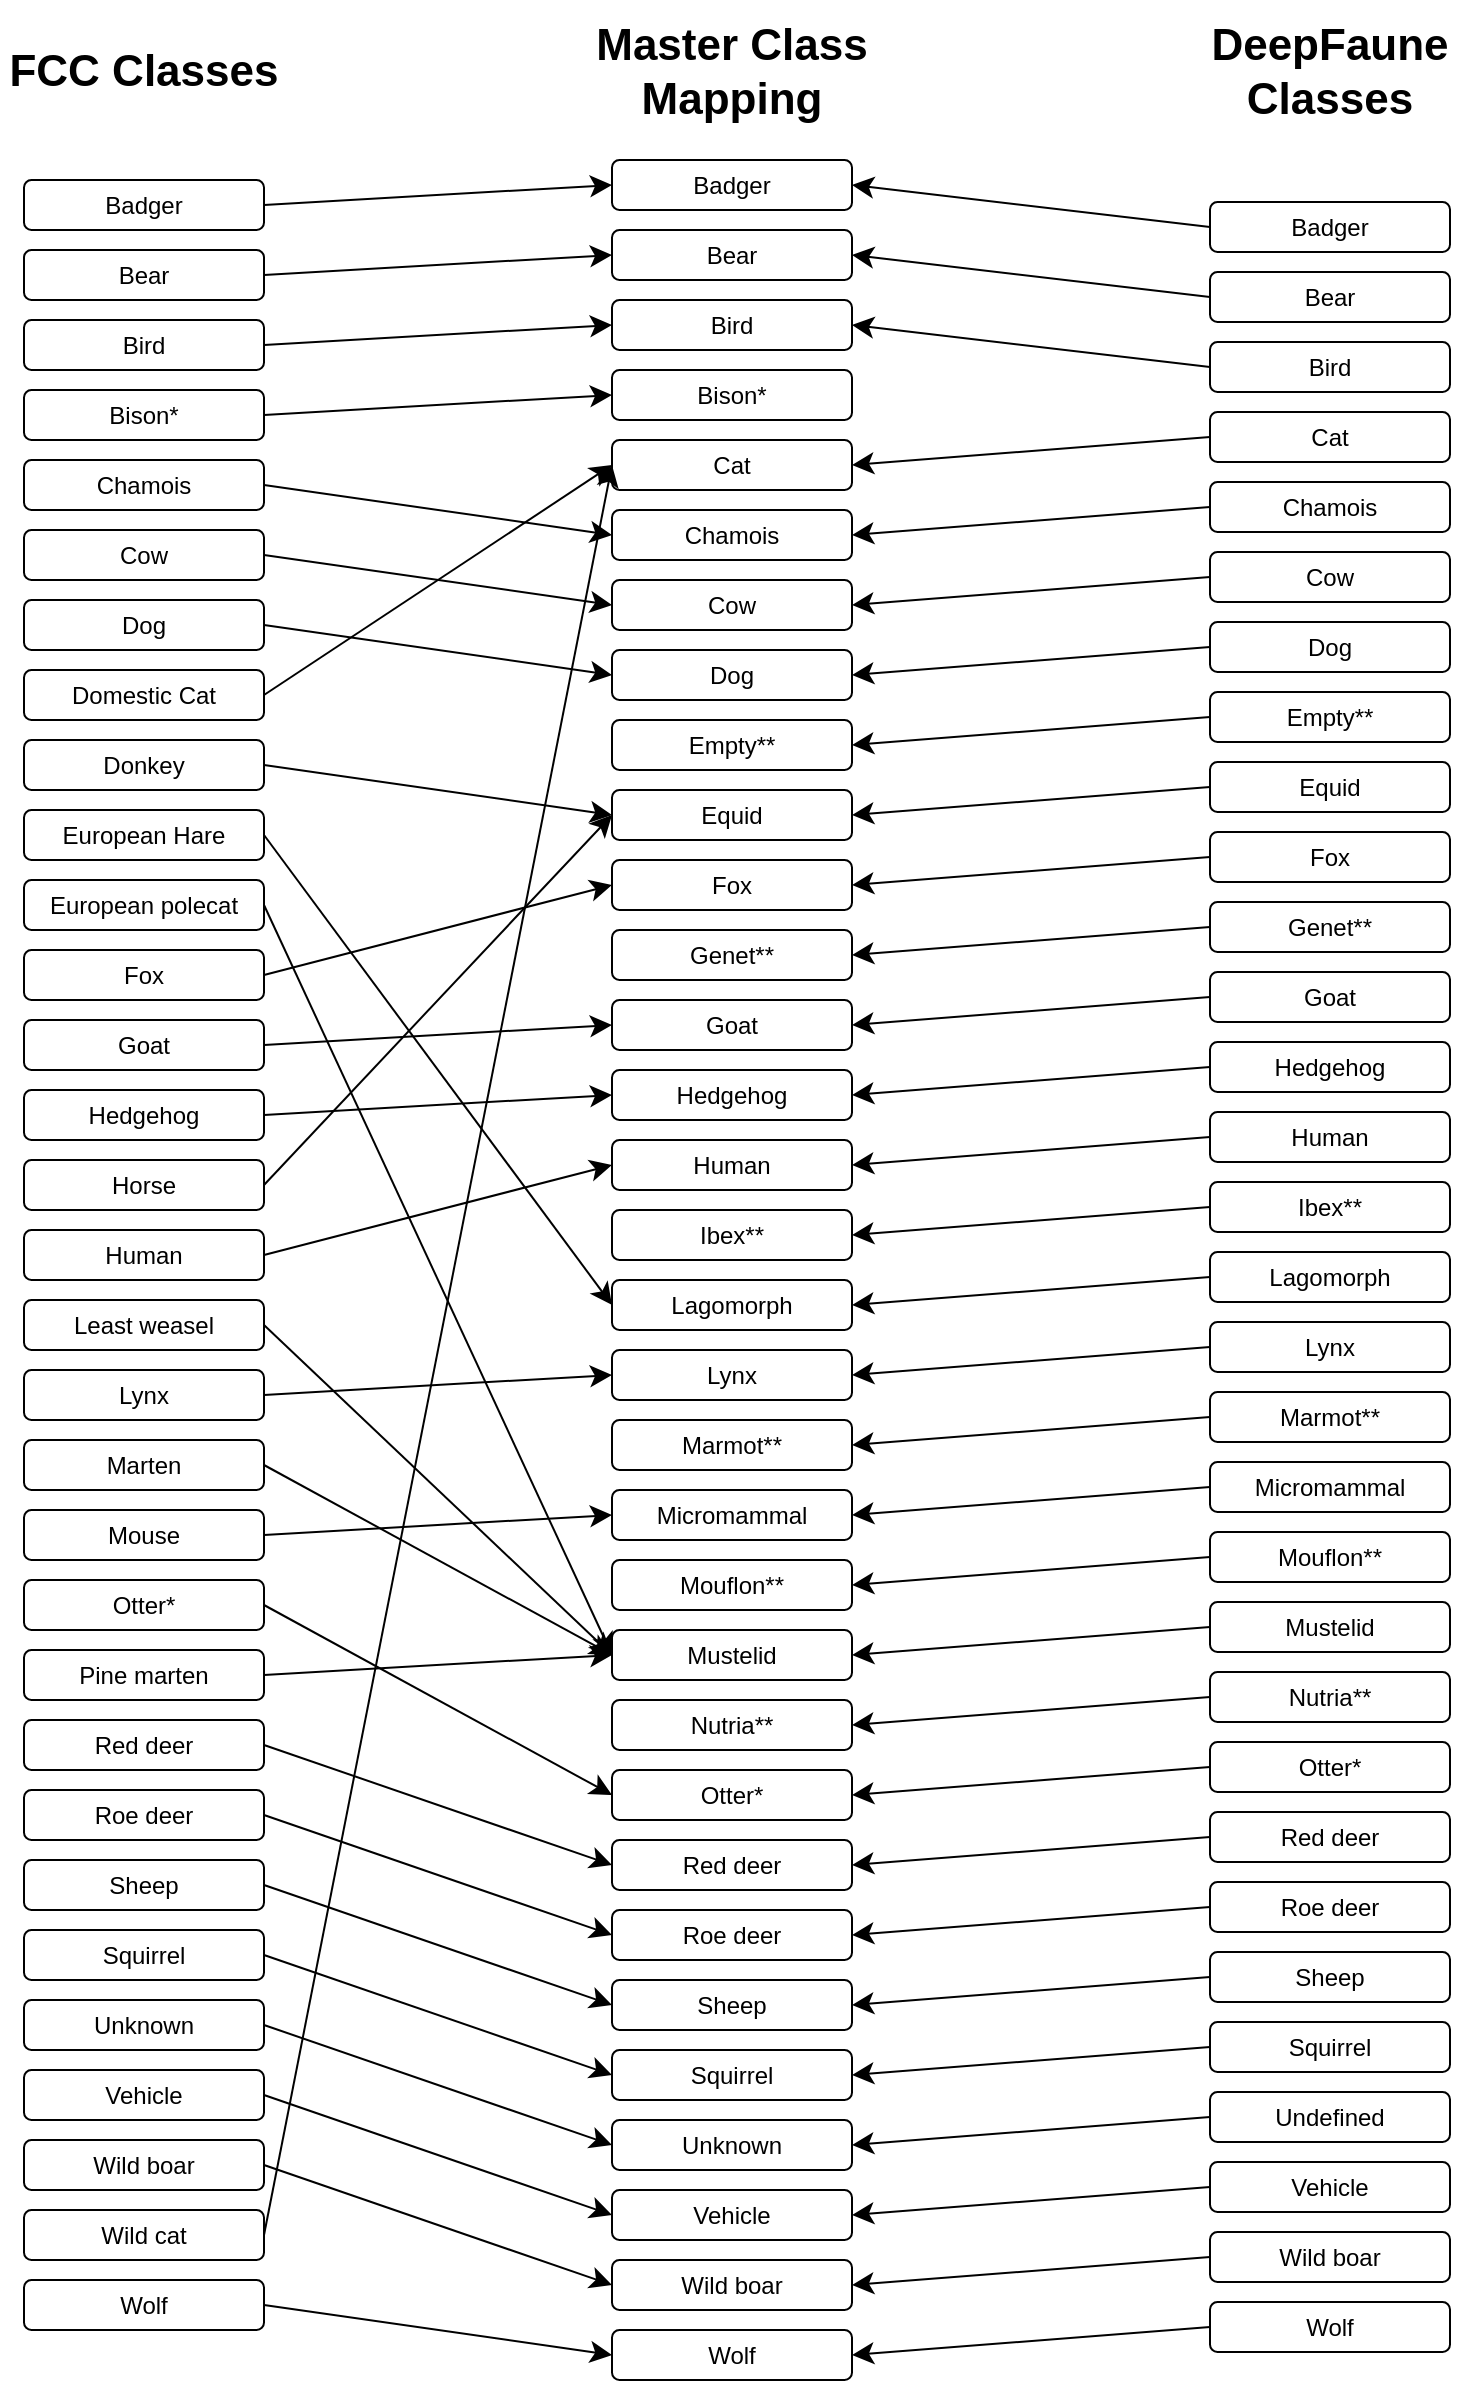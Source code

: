 <mxfile version="24.3.1" type="github">
  <diagram name="Page-1" id="dykTWRFucjQgSnOK1D33">
    <mxGraphModel dx="1114" dy="1236" grid="0" gridSize="10" guides="1" tooltips="1" connect="1" arrows="1" fold="1" page="0" pageScale="1" pageWidth="827" pageHeight="1169" math="0" shadow="0">
      <root>
        <mxCell id="0" />
        <mxCell id="1" parent="0" />
        <mxCell id="SJ-EjwzHf5jVI1uUDhqG-1" value="Badger" style="rounded=1;whiteSpace=wrap;html=1;" parent="1" vertex="1">
          <mxGeometry x="161" y="-38" width="120" height="25" as="geometry" />
        </mxCell>
        <mxCell id="SJ-EjwzHf5jVI1uUDhqG-2" value="Bear" style="rounded=1;whiteSpace=wrap;html=1;" parent="1" vertex="1">
          <mxGeometry x="161" y="-3" width="120" height="25" as="geometry" />
        </mxCell>
        <mxCell id="SJ-EjwzHf5jVI1uUDhqG-3" value="Bison*" style="rounded=1;whiteSpace=wrap;html=1;" parent="1" vertex="1">
          <mxGeometry x="161" y="67" width="120" height="25" as="geometry" />
        </mxCell>
        <mxCell id="SJ-EjwzHf5jVI1uUDhqG-4" value="Cat" style="rounded=1;whiteSpace=wrap;html=1;" parent="1" vertex="1">
          <mxGeometry x="161" y="102" width="120" height="25" as="geometry" />
        </mxCell>
        <mxCell id="SJ-EjwzHf5jVI1uUDhqG-5" value="Chamois" style="rounded=1;whiteSpace=wrap;html=1;" parent="1" vertex="1">
          <mxGeometry x="161" y="137" width="120" height="25" as="geometry" />
        </mxCell>
        <mxCell id="SJ-EjwzHf5jVI1uUDhqG-6" value="Cow" style="rounded=1;whiteSpace=wrap;html=1;" parent="1" vertex="1">
          <mxGeometry x="161" y="172" width="120" height="25" as="geometry" />
        </mxCell>
        <mxCell id="SJ-EjwzHf5jVI1uUDhqG-7" value="Dog" style="rounded=1;whiteSpace=wrap;html=1;" parent="1" vertex="1">
          <mxGeometry x="161" y="207" width="120" height="25" as="geometry" />
        </mxCell>
        <mxCell id="SJ-EjwzHf5jVI1uUDhqG-8" value="Empty**" style="rounded=1;whiteSpace=wrap;html=1;" parent="1" vertex="1">
          <mxGeometry x="161" y="242" width="120" height="25" as="geometry" />
        </mxCell>
        <mxCell id="SJ-EjwzHf5jVI1uUDhqG-9" value="Equid" style="rounded=1;whiteSpace=wrap;html=1;" parent="1" vertex="1">
          <mxGeometry x="161" y="277" width="120" height="25" as="geometry" />
        </mxCell>
        <mxCell id="SJ-EjwzHf5jVI1uUDhqG-10" value="Fox" style="rounded=1;whiteSpace=wrap;html=1;" parent="1" vertex="1">
          <mxGeometry x="161" y="312" width="120" height="25" as="geometry" />
        </mxCell>
        <mxCell id="SJ-EjwzHf5jVI1uUDhqG-11" value="Genet**" style="rounded=1;whiteSpace=wrap;html=1;" parent="1" vertex="1">
          <mxGeometry x="161" y="347" width="120" height="25" as="geometry" />
        </mxCell>
        <mxCell id="SJ-EjwzHf5jVI1uUDhqG-12" value="Goat" style="rounded=1;whiteSpace=wrap;html=1;" parent="1" vertex="1">
          <mxGeometry x="161" y="382" width="120" height="25" as="geometry" />
        </mxCell>
        <mxCell id="SJ-EjwzHf5jVI1uUDhqG-13" value="Hedgehog" style="rounded=1;whiteSpace=wrap;html=1;" parent="1" vertex="1">
          <mxGeometry x="161" y="417" width="120" height="25" as="geometry" />
        </mxCell>
        <mxCell id="SJ-EjwzHf5jVI1uUDhqG-14" value="Human" style="rounded=1;whiteSpace=wrap;html=1;" parent="1" vertex="1">
          <mxGeometry x="161" y="452" width="120" height="25" as="geometry" />
        </mxCell>
        <mxCell id="SJ-EjwzHf5jVI1uUDhqG-15" value="Ibex**" style="rounded=1;whiteSpace=wrap;html=1;" parent="1" vertex="1">
          <mxGeometry x="161" y="487" width="120" height="25" as="geometry" />
        </mxCell>
        <mxCell id="SJ-EjwzHf5jVI1uUDhqG-16" value="Lagomorph" style="rounded=1;whiteSpace=wrap;html=1;" parent="1" vertex="1">
          <mxGeometry x="161" y="522" width="120" height="25" as="geometry" />
        </mxCell>
        <mxCell id="SJ-EjwzHf5jVI1uUDhqG-17" value="Lynx" style="rounded=1;whiteSpace=wrap;html=1;" parent="1" vertex="1">
          <mxGeometry x="161" y="557" width="120" height="25" as="geometry" />
        </mxCell>
        <mxCell id="SJ-EjwzHf5jVI1uUDhqG-18" value="Marmot**" style="rounded=1;whiteSpace=wrap;html=1;" parent="1" vertex="1">
          <mxGeometry x="161" y="592" width="120" height="25" as="geometry" />
        </mxCell>
        <mxCell id="SJ-EjwzHf5jVI1uUDhqG-19" value="Micromammal" style="rounded=1;whiteSpace=wrap;html=1;" parent="1" vertex="1">
          <mxGeometry x="161" y="627" width="120" height="25" as="geometry" />
        </mxCell>
        <mxCell id="SJ-EjwzHf5jVI1uUDhqG-20" value="Mouflon**" style="rounded=1;whiteSpace=wrap;html=1;" parent="1" vertex="1">
          <mxGeometry x="161" y="662" width="120" height="25" as="geometry" />
        </mxCell>
        <mxCell id="SJ-EjwzHf5jVI1uUDhqG-21" value="Mustelid" style="rounded=1;whiteSpace=wrap;html=1;" parent="1" vertex="1">
          <mxGeometry x="161" y="697" width="120" height="25" as="geometry" />
        </mxCell>
        <mxCell id="SJ-EjwzHf5jVI1uUDhqG-22" value="Nutria**" style="rounded=1;whiteSpace=wrap;html=1;" parent="1" vertex="1">
          <mxGeometry x="161" y="732" width="120" height="25" as="geometry" />
        </mxCell>
        <mxCell id="SJ-EjwzHf5jVI1uUDhqG-23" value="Otter*" style="rounded=1;whiteSpace=wrap;html=1;" parent="1" vertex="1">
          <mxGeometry x="161" y="767" width="120" height="25" as="geometry" />
        </mxCell>
        <mxCell id="SJ-EjwzHf5jVI1uUDhqG-24" value="Red deer" style="rounded=1;whiteSpace=wrap;html=1;" parent="1" vertex="1">
          <mxGeometry x="161" y="802" width="120" height="25" as="geometry" />
        </mxCell>
        <mxCell id="SJ-EjwzHf5jVI1uUDhqG-25" value="Roe deer" style="rounded=1;whiteSpace=wrap;html=1;" parent="1" vertex="1">
          <mxGeometry x="161" y="837" width="120" height="25" as="geometry" />
        </mxCell>
        <mxCell id="SJ-EjwzHf5jVI1uUDhqG-26" value="Sheep" style="rounded=1;whiteSpace=wrap;html=1;" parent="1" vertex="1">
          <mxGeometry x="161" y="872" width="120" height="25" as="geometry" />
        </mxCell>
        <mxCell id="SJ-EjwzHf5jVI1uUDhqG-27" value="Squirrel" style="rounded=1;whiteSpace=wrap;html=1;" parent="1" vertex="1">
          <mxGeometry x="161" y="907" width="120" height="25" as="geometry" />
        </mxCell>
        <mxCell id="SJ-EjwzHf5jVI1uUDhqG-28" value="Unknown" style="rounded=1;whiteSpace=wrap;html=1;" parent="1" vertex="1">
          <mxGeometry x="161" y="942" width="120" height="25" as="geometry" />
        </mxCell>
        <mxCell id="SJ-EjwzHf5jVI1uUDhqG-29" value="Vehicle" style="rounded=1;whiteSpace=wrap;html=1;" parent="1" vertex="1">
          <mxGeometry x="161" y="977" width="120" height="25" as="geometry" />
        </mxCell>
        <mxCell id="SJ-EjwzHf5jVI1uUDhqG-31" value="Wild boar" style="rounded=1;whiteSpace=wrap;html=1;" parent="1" vertex="1">
          <mxGeometry x="161" y="1012" width="120" height="25" as="geometry" />
        </mxCell>
        <mxCell id="SJ-EjwzHf5jVI1uUDhqG-32" value="Wolf" style="rounded=1;whiteSpace=wrap;html=1;" parent="1" vertex="1">
          <mxGeometry x="161" y="1047" width="120" height="25" as="geometry" />
        </mxCell>
        <mxCell id="64aAOLDRuQOuTL0fSd9q-74" style="edgeStyle=none;curved=1;rounded=0;orthogonalLoop=1;jettySize=auto;html=1;exitX=1;exitY=0.5;exitDx=0;exitDy=0;entryX=0;entryY=0.5;entryDx=0;entryDy=0;fontSize=12;startSize=8;endSize=8;" parent="1" source="64aAOLDRuQOuTL0fSd9q-1" target="SJ-EjwzHf5jVI1uUDhqG-1" edge="1">
          <mxGeometry relative="1" as="geometry" />
        </mxCell>
        <mxCell id="64aAOLDRuQOuTL0fSd9q-1" value="Badger" style="rounded=1;whiteSpace=wrap;html=1;" parent="1" vertex="1">
          <mxGeometry x="-133" y="-28" width="120" height="25" as="geometry" />
        </mxCell>
        <mxCell id="64aAOLDRuQOuTL0fSd9q-75" style="edgeStyle=none;curved=1;rounded=0;orthogonalLoop=1;jettySize=auto;html=1;exitX=1;exitY=0.5;exitDx=0;exitDy=0;entryX=0;entryY=0.5;entryDx=0;entryDy=0;fontSize=12;startSize=8;endSize=8;" parent="1" source="64aAOLDRuQOuTL0fSd9q-2" target="SJ-EjwzHf5jVI1uUDhqG-2" edge="1">
          <mxGeometry relative="1" as="geometry" />
        </mxCell>
        <mxCell id="64aAOLDRuQOuTL0fSd9q-2" value="Bear" style="rounded=1;whiteSpace=wrap;html=1;" parent="1" vertex="1">
          <mxGeometry x="-133" y="7" width="120" height="25" as="geometry" />
        </mxCell>
        <mxCell id="64aAOLDRuQOuTL0fSd9q-79" style="edgeStyle=none;curved=1;rounded=0;orthogonalLoop=1;jettySize=auto;html=1;exitX=1;exitY=0.5;exitDx=0;exitDy=0;entryX=0;entryY=0.5;entryDx=0;entryDy=0;fontSize=12;startSize=8;endSize=8;" parent="1" source="64aAOLDRuQOuTL0fSd9q-3" target="SJ-EjwzHf5jVI1uUDhqG-3" edge="1">
          <mxGeometry relative="1" as="geometry" />
        </mxCell>
        <mxCell id="64aAOLDRuQOuTL0fSd9q-3" value="Bison*" style="rounded=1;whiteSpace=wrap;html=1;" parent="1" vertex="1">
          <mxGeometry x="-133" y="77" width="120" height="25" as="geometry" />
        </mxCell>
        <mxCell id="64aAOLDRuQOuTL0fSd9q-80" style="edgeStyle=none;curved=1;rounded=0;orthogonalLoop=1;jettySize=auto;html=1;exitX=1;exitY=0.5;exitDx=0;exitDy=0;entryX=0;entryY=0.5;entryDx=0;entryDy=0;fontSize=12;startSize=8;endSize=8;" parent="1" source="64aAOLDRuQOuTL0fSd9q-5" target="SJ-EjwzHf5jVI1uUDhqG-5" edge="1">
          <mxGeometry relative="1" as="geometry" />
        </mxCell>
        <mxCell id="64aAOLDRuQOuTL0fSd9q-5" value="Chamois" style="rounded=1;whiteSpace=wrap;html=1;" parent="1" vertex="1">
          <mxGeometry x="-133" y="112" width="120" height="25" as="geometry" />
        </mxCell>
        <mxCell id="64aAOLDRuQOuTL0fSd9q-81" style="edgeStyle=none;curved=1;rounded=0;orthogonalLoop=1;jettySize=auto;html=1;exitX=1;exitY=0.5;exitDx=0;exitDy=0;entryX=0;entryY=0.5;entryDx=0;entryDy=0;fontSize=12;startSize=8;endSize=8;" parent="1" source="64aAOLDRuQOuTL0fSd9q-6" target="SJ-EjwzHf5jVI1uUDhqG-6" edge="1">
          <mxGeometry relative="1" as="geometry" />
        </mxCell>
        <mxCell id="64aAOLDRuQOuTL0fSd9q-6" value="Cow" style="rounded=1;whiteSpace=wrap;html=1;" parent="1" vertex="1">
          <mxGeometry x="-133" y="147" width="120" height="25" as="geometry" />
        </mxCell>
        <mxCell id="64aAOLDRuQOuTL0fSd9q-83" style="edgeStyle=none;curved=1;rounded=0;orthogonalLoop=1;jettySize=auto;html=1;exitX=1;exitY=0.5;exitDx=0;exitDy=0;entryX=0;entryY=0.5;entryDx=0;entryDy=0;fontSize=12;startSize=8;endSize=8;" parent="1" source="64aAOLDRuQOuTL0fSd9q-7" target="SJ-EjwzHf5jVI1uUDhqG-7" edge="1">
          <mxGeometry relative="1" as="geometry" />
        </mxCell>
        <mxCell id="64aAOLDRuQOuTL0fSd9q-7" value="Dog" style="rounded=1;whiteSpace=wrap;html=1;" parent="1" vertex="1">
          <mxGeometry x="-133" y="182" width="120" height="25" as="geometry" />
        </mxCell>
        <mxCell id="64aAOLDRuQOuTL0fSd9q-84" style="edgeStyle=none;curved=1;rounded=0;orthogonalLoop=1;jettySize=auto;html=1;exitX=1;exitY=0.5;exitDx=0;exitDy=0;entryX=0;entryY=0.5;entryDx=0;entryDy=0;fontSize=12;startSize=8;endSize=8;" parent="1" source="64aAOLDRuQOuTL0fSd9q-8" target="SJ-EjwzHf5jVI1uUDhqG-4" edge="1">
          <mxGeometry relative="1" as="geometry" />
        </mxCell>
        <mxCell id="64aAOLDRuQOuTL0fSd9q-8" value="Domestic Cat" style="rounded=1;whiteSpace=wrap;html=1;" parent="1" vertex="1">
          <mxGeometry x="-133" y="217" width="120" height="25" as="geometry" />
        </mxCell>
        <mxCell id="64aAOLDRuQOuTL0fSd9q-85" style="edgeStyle=none;curved=1;rounded=0;orthogonalLoop=1;jettySize=auto;html=1;exitX=1;exitY=0.5;exitDx=0;exitDy=0;entryX=0;entryY=0.5;entryDx=0;entryDy=0;fontSize=12;startSize=8;endSize=8;" parent="1" source="64aAOLDRuQOuTL0fSd9q-9" target="SJ-EjwzHf5jVI1uUDhqG-9" edge="1">
          <mxGeometry relative="1" as="geometry" />
        </mxCell>
        <mxCell id="64aAOLDRuQOuTL0fSd9q-9" value="Donkey" style="rounded=1;whiteSpace=wrap;html=1;" parent="1" vertex="1">
          <mxGeometry x="-133" y="252" width="120" height="25" as="geometry" />
        </mxCell>
        <mxCell id="64aAOLDRuQOuTL0fSd9q-86" style="edgeStyle=none;curved=1;rounded=0;orthogonalLoop=1;jettySize=auto;html=1;exitX=1;exitY=0.5;exitDx=0;exitDy=0;entryX=0;entryY=0.5;entryDx=0;entryDy=0;fontSize=12;startSize=8;endSize=8;" parent="1" source="64aAOLDRuQOuTL0fSd9q-10" target="SJ-EjwzHf5jVI1uUDhqG-16" edge="1">
          <mxGeometry relative="1" as="geometry" />
        </mxCell>
        <mxCell id="64aAOLDRuQOuTL0fSd9q-10" value="European Hare" style="rounded=1;whiteSpace=wrap;html=1;" parent="1" vertex="1">
          <mxGeometry x="-133" y="287" width="120" height="25" as="geometry" />
        </mxCell>
        <mxCell id="64aAOLDRuQOuTL0fSd9q-87" style="edgeStyle=none;curved=1;rounded=0;orthogonalLoop=1;jettySize=auto;html=1;exitX=1;exitY=0.5;exitDx=0;exitDy=0;entryX=0;entryY=0.5;entryDx=0;entryDy=0;fontSize=12;startSize=8;endSize=8;" parent="1" source="64aAOLDRuQOuTL0fSd9q-11" target="SJ-EjwzHf5jVI1uUDhqG-21" edge="1">
          <mxGeometry relative="1" as="geometry" />
        </mxCell>
        <mxCell id="64aAOLDRuQOuTL0fSd9q-11" value="European polecat" style="rounded=1;whiteSpace=wrap;html=1;" parent="1" vertex="1">
          <mxGeometry x="-133" y="322" width="120" height="25" as="geometry" />
        </mxCell>
        <mxCell id="64aAOLDRuQOuTL0fSd9q-88" style="edgeStyle=none;curved=1;rounded=0;orthogonalLoop=1;jettySize=auto;html=1;exitX=1;exitY=0.5;exitDx=0;exitDy=0;entryX=0;entryY=0.5;entryDx=0;entryDy=0;fontSize=12;startSize=8;endSize=8;" parent="1" source="64aAOLDRuQOuTL0fSd9q-12" target="SJ-EjwzHf5jVI1uUDhqG-10" edge="1">
          <mxGeometry relative="1" as="geometry" />
        </mxCell>
        <mxCell id="64aAOLDRuQOuTL0fSd9q-12" value="Fox" style="rounded=1;whiteSpace=wrap;html=1;" parent="1" vertex="1">
          <mxGeometry x="-133" y="357" width="120" height="25" as="geometry" />
        </mxCell>
        <mxCell id="64aAOLDRuQOuTL0fSd9q-90" style="edgeStyle=none;curved=1;rounded=0;orthogonalLoop=1;jettySize=auto;html=1;exitX=1;exitY=0.5;exitDx=0;exitDy=0;entryX=0;entryY=0.5;entryDx=0;entryDy=0;fontSize=12;startSize=8;endSize=8;" parent="1" source="64aAOLDRuQOuTL0fSd9q-13" target="SJ-EjwzHf5jVI1uUDhqG-13" edge="1">
          <mxGeometry relative="1" as="geometry" />
        </mxCell>
        <mxCell id="64aAOLDRuQOuTL0fSd9q-13" value="Hedgehog" style="rounded=1;whiteSpace=wrap;html=1;" parent="1" vertex="1">
          <mxGeometry x="-133" y="427" width="120" height="25" as="geometry" />
        </mxCell>
        <mxCell id="64aAOLDRuQOuTL0fSd9q-91" style="edgeStyle=none;curved=1;rounded=0;orthogonalLoop=1;jettySize=auto;html=1;exitX=1;exitY=0.5;exitDx=0;exitDy=0;entryX=0;entryY=0.5;entryDx=0;entryDy=0;fontSize=12;startSize=8;endSize=8;" parent="1" source="64aAOLDRuQOuTL0fSd9q-14" target="SJ-EjwzHf5jVI1uUDhqG-9" edge="1">
          <mxGeometry relative="1" as="geometry" />
        </mxCell>
        <mxCell id="64aAOLDRuQOuTL0fSd9q-14" value="Horse" style="rounded=1;whiteSpace=wrap;html=1;" parent="1" vertex="1">
          <mxGeometry x="-133" y="462" width="120" height="25" as="geometry" />
        </mxCell>
        <mxCell id="64aAOLDRuQOuTL0fSd9q-92" style="edgeStyle=none;curved=1;rounded=0;orthogonalLoop=1;jettySize=auto;html=1;exitX=1;exitY=0.5;exitDx=0;exitDy=0;entryX=0;entryY=0.5;entryDx=0;entryDy=0;fontSize=12;startSize=8;endSize=8;" parent="1" source="64aAOLDRuQOuTL0fSd9q-15" target="SJ-EjwzHf5jVI1uUDhqG-14" edge="1">
          <mxGeometry relative="1" as="geometry" />
        </mxCell>
        <mxCell id="64aAOLDRuQOuTL0fSd9q-15" value="Human" style="rounded=1;whiteSpace=wrap;html=1;" parent="1" vertex="1">
          <mxGeometry x="-133" y="497" width="120" height="25" as="geometry" />
        </mxCell>
        <mxCell id="64aAOLDRuQOuTL0fSd9q-93" style="edgeStyle=none;curved=1;rounded=0;orthogonalLoop=1;jettySize=auto;html=1;exitX=1;exitY=0.5;exitDx=0;exitDy=0;entryX=0;entryY=0.5;entryDx=0;entryDy=0;fontSize=12;startSize=8;endSize=8;" parent="1" source="64aAOLDRuQOuTL0fSd9q-16" target="SJ-EjwzHf5jVI1uUDhqG-21" edge="1">
          <mxGeometry relative="1" as="geometry" />
        </mxCell>
        <mxCell id="64aAOLDRuQOuTL0fSd9q-16" value="Least weasel" style="rounded=1;whiteSpace=wrap;html=1;" parent="1" vertex="1">
          <mxGeometry x="-133" y="532" width="120" height="25" as="geometry" />
        </mxCell>
        <mxCell id="64aAOLDRuQOuTL0fSd9q-94" style="edgeStyle=none;curved=1;rounded=0;orthogonalLoop=1;jettySize=auto;html=1;exitX=1;exitY=0.5;exitDx=0;exitDy=0;entryX=0;entryY=0.5;entryDx=0;entryDy=0;fontSize=12;startSize=8;endSize=8;" parent="1" source="64aAOLDRuQOuTL0fSd9q-17" target="SJ-EjwzHf5jVI1uUDhqG-17" edge="1">
          <mxGeometry relative="1" as="geometry" />
        </mxCell>
        <mxCell id="64aAOLDRuQOuTL0fSd9q-17" value="Lynx" style="rounded=1;whiteSpace=wrap;html=1;" parent="1" vertex="1">
          <mxGeometry x="-133" y="567" width="120" height="25" as="geometry" />
        </mxCell>
        <mxCell id="64aAOLDRuQOuTL0fSd9q-95" style="edgeStyle=none;curved=1;rounded=0;orthogonalLoop=1;jettySize=auto;html=1;exitX=1;exitY=0.5;exitDx=0;exitDy=0;entryX=0;entryY=0.5;entryDx=0;entryDy=0;fontSize=12;startSize=8;endSize=8;" parent="1" source="64aAOLDRuQOuTL0fSd9q-18" target="SJ-EjwzHf5jVI1uUDhqG-21" edge="1">
          <mxGeometry relative="1" as="geometry" />
        </mxCell>
        <mxCell id="64aAOLDRuQOuTL0fSd9q-18" value="Marten" style="rounded=1;whiteSpace=wrap;html=1;" parent="1" vertex="1">
          <mxGeometry x="-133" y="602" width="120" height="25" as="geometry" />
        </mxCell>
        <mxCell id="64aAOLDRuQOuTL0fSd9q-96" style="edgeStyle=none;curved=1;rounded=0;orthogonalLoop=1;jettySize=auto;html=1;exitX=1;exitY=0.5;exitDx=0;exitDy=0;entryX=0;entryY=0.5;entryDx=0;entryDy=0;fontSize=12;startSize=8;endSize=8;" parent="1" source="64aAOLDRuQOuTL0fSd9q-19" target="SJ-EjwzHf5jVI1uUDhqG-19" edge="1">
          <mxGeometry relative="1" as="geometry" />
        </mxCell>
        <mxCell id="64aAOLDRuQOuTL0fSd9q-19" value="Mouse" style="rounded=1;whiteSpace=wrap;html=1;" parent="1" vertex="1">
          <mxGeometry x="-133" y="637" width="120" height="25" as="geometry" />
        </mxCell>
        <mxCell id="64aAOLDRuQOuTL0fSd9q-97" style="edgeStyle=none;curved=1;rounded=0;orthogonalLoop=1;jettySize=auto;html=1;exitX=1;exitY=0.5;exitDx=0;exitDy=0;entryX=0;entryY=0.5;entryDx=0;entryDy=0;fontSize=12;startSize=8;endSize=8;" parent="1" source="64aAOLDRuQOuTL0fSd9q-20" target="SJ-EjwzHf5jVI1uUDhqG-23" edge="1">
          <mxGeometry relative="1" as="geometry" />
        </mxCell>
        <mxCell id="64aAOLDRuQOuTL0fSd9q-20" value="Otter*" style="rounded=1;whiteSpace=wrap;html=1;" parent="1" vertex="1">
          <mxGeometry x="-133" y="672" width="120" height="25" as="geometry" />
        </mxCell>
        <mxCell id="64aAOLDRuQOuTL0fSd9q-98" style="edgeStyle=none;curved=1;rounded=0;orthogonalLoop=1;jettySize=auto;html=1;exitX=1;exitY=0.5;exitDx=0;exitDy=0;entryX=0;entryY=0.5;entryDx=0;entryDy=0;fontSize=12;startSize=8;endSize=8;" parent="1" source="64aAOLDRuQOuTL0fSd9q-21" target="SJ-EjwzHf5jVI1uUDhqG-21" edge="1">
          <mxGeometry relative="1" as="geometry" />
        </mxCell>
        <mxCell id="64aAOLDRuQOuTL0fSd9q-21" value="Pine marten" style="rounded=1;whiteSpace=wrap;html=1;" parent="1" vertex="1">
          <mxGeometry x="-133" y="707" width="120" height="25" as="geometry" />
        </mxCell>
        <mxCell id="64aAOLDRuQOuTL0fSd9q-99" style="edgeStyle=none;curved=1;rounded=0;orthogonalLoop=1;jettySize=auto;html=1;exitX=1;exitY=0.5;exitDx=0;exitDy=0;entryX=0;entryY=0.5;entryDx=0;entryDy=0;fontSize=12;startSize=8;endSize=8;" parent="1" source="64aAOLDRuQOuTL0fSd9q-24" target="SJ-EjwzHf5jVI1uUDhqG-24" edge="1">
          <mxGeometry relative="1" as="geometry" />
        </mxCell>
        <mxCell id="64aAOLDRuQOuTL0fSd9q-24" value="Red deer" style="rounded=1;whiteSpace=wrap;html=1;" parent="1" vertex="1">
          <mxGeometry x="-133" y="742" width="120" height="25" as="geometry" />
        </mxCell>
        <mxCell id="64aAOLDRuQOuTL0fSd9q-100" style="edgeStyle=none;curved=1;rounded=0;orthogonalLoop=1;jettySize=auto;html=1;exitX=1;exitY=0.5;exitDx=0;exitDy=0;entryX=0;entryY=0.5;entryDx=0;entryDy=0;fontSize=12;startSize=8;endSize=8;" parent="1" source="64aAOLDRuQOuTL0fSd9q-25" target="SJ-EjwzHf5jVI1uUDhqG-25" edge="1">
          <mxGeometry relative="1" as="geometry" />
        </mxCell>
        <mxCell id="64aAOLDRuQOuTL0fSd9q-25" value="Roe deer" style="rounded=1;whiteSpace=wrap;html=1;" parent="1" vertex="1">
          <mxGeometry x="-133" y="777" width="120" height="25" as="geometry" />
        </mxCell>
        <mxCell id="64aAOLDRuQOuTL0fSd9q-101" style="edgeStyle=none;curved=1;rounded=0;orthogonalLoop=1;jettySize=auto;html=1;exitX=1;exitY=0.5;exitDx=0;exitDy=0;entryX=0;entryY=0.5;entryDx=0;entryDy=0;fontSize=12;startSize=8;endSize=8;" parent="1" source="64aAOLDRuQOuTL0fSd9q-26" target="SJ-EjwzHf5jVI1uUDhqG-26" edge="1">
          <mxGeometry relative="1" as="geometry" />
        </mxCell>
        <mxCell id="64aAOLDRuQOuTL0fSd9q-26" value="Sheep" style="rounded=1;whiteSpace=wrap;html=1;" parent="1" vertex="1">
          <mxGeometry x="-133" y="812" width="120" height="25" as="geometry" />
        </mxCell>
        <mxCell id="64aAOLDRuQOuTL0fSd9q-102" style="edgeStyle=none;curved=1;rounded=0;orthogonalLoop=1;jettySize=auto;html=1;exitX=1;exitY=0.5;exitDx=0;exitDy=0;entryX=0;entryY=0.5;entryDx=0;entryDy=0;fontSize=12;startSize=8;endSize=8;" parent="1" source="64aAOLDRuQOuTL0fSd9q-27" target="SJ-EjwzHf5jVI1uUDhqG-27" edge="1">
          <mxGeometry relative="1" as="geometry" />
        </mxCell>
        <mxCell id="64aAOLDRuQOuTL0fSd9q-27" value="Squirrel" style="rounded=1;whiteSpace=wrap;html=1;" parent="1" vertex="1">
          <mxGeometry x="-133" y="847" width="120" height="25" as="geometry" />
        </mxCell>
        <mxCell id="64aAOLDRuQOuTL0fSd9q-103" style="edgeStyle=none;curved=1;rounded=0;orthogonalLoop=1;jettySize=auto;html=1;exitX=1;exitY=0.5;exitDx=0;exitDy=0;entryX=0;entryY=0.5;entryDx=0;entryDy=0;fontSize=12;startSize=8;endSize=8;" parent="1" source="64aAOLDRuQOuTL0fSd9q-28" target="SJ-EjwzHf5jVI1uUDhqG-28" edge="1">
          <mxGeometry relative="1" as="geometry" />
        </mxCell>
        <mxCell id="64aAOLDRuQOuTL0fSd9q-28" value="Unknown" style="rounded=1;whiteSpace=wrap;html=1;" parent="1" vertex="1">
          <mxGeometry x="-133" y="882" width="120" height="25" as="geometry" />
        </mxCell>
        <mxCell id="64aAOLDRuQOuTL0fSd9q-104" style="edgeStyle=none;curved=1;rounded=0;orthogonalLoop=1;jettySize=auto;html=1;exitX=1;exitY=0.5;exitDx=0;exitDy=0;entryX=0;entryY=0.5;entryDx=0;entryDy=0;fontSize=12;startSize=8;endSize=8;" parent="1" source="64aAOLDRuQOuTL0fSd9q-29" target="SJ-EjwzHf5jVI1uUDhqG-29" edge="1">
          <mxGeometry relative="1" as="geometry" />
        </mxCell>
        <mxCell id="64aAOLDRuQOuTL0fSd9q-29" value="Vehicle" style="rounded=1;whiteSpace=wrap;html=1;" parent="1" vertex="1">
          <mxGeometry x="-133" y="917" width="120" height="25" as="geometry" />
        </mxCell>
        <mxCell id="64aAOLDRuQOuTL0fSd9q-105" style="edgeStyle=none;curved=1;rounded=0;orthogonalLoop=1;jettySize=auto;html=1;exitX=1;exitY=0.5;exitDx=0;exitDy=0;entryX=0;entryY=0.5;entryDx=0;entryDy=0;fontSize=12;startSize=8;endSize=8;" parent="1" source="64aAOLDRuQOuTL0fSd9q-30" target="SJ-EjwzHf5jVI1uUDhqG-31" edge="1">
          <mxGeometry relative="1" as="geometry" />
        </mxCell>
        <mxCell id="64aAOLDRuQOuTL0fSd9q-30" value="Wild boar" style="rounded=1;whiteSpace=wrap;html=1;" parent="1" vertex="1">
          <mxGeometry x="-133" y="952" width="120" height="25" as="geometry" />
        </mxCell>
        <mxCell id="64aAOLDRuQOuTL0fSd9q-106" style="edgeStyle=none;curved=1;rounded=0;orthogonalLoop=1;jettySize=auto;html=1;exitX=1;exitY=0.5;exitDx=0;exitDy=0;entryX=0;entryY=0.5;entryDx=0;entryDy=0;fontSize=12;startSize=8;endSize=8;" parent="1" source="64aAOLDRuQOuTL0fSd9q-31" target="SJ-EjwzHf5jVI1uUDhqG-4" edge="1">
          <mxGeometry relative="1" as="geometry" />
        </mxCell>
        <mxCell id="64aAOLDRuQOuTL0fSd9q-31" value="Wild cat" style="rounded=1;whiteSpace=wrap;html=1;" parent="1" vertex="1">
          <mxGeometry x="-133" y="987" width="120" height="25" as="geometry" />
        </mxCell>
        <mxCell id="64aAOLDRuQOuTL0fSd9q-107" style="edgeStyle=none;curved=1;rounded=0;orthogonalLoop=1;jettySize=auto;html=1;exitX=1;exitY=0.5;exitDx=0;exitDy=0;entryX=0;entryY=0.5;entryDx=0;entryDy=0;fontSize=12;startSize=8;endSize=8;" parent="1" source="64aAOLDRuQOuTL0fSd9q-32" target="SJ-EjwzHf5jVI1uUDhqG-32" edge="1">
          <mxGeometry relative="1" as="geometry" />
        </mxCell>
        <mxCell id="64aAOLDRuQOuTL0fSd9q-32" value="Wolf" style="rounded=1;whiteSpace=wrap;html=1;" parent="1" vertex="1">
          <mxGeometry x="-133" y="1022" width="120" height="25" as="geometry" />
        </mxCell>
        <mxCell id="64aAOLDRuQOuTL0fSd9q-108" style="edgeStyle=none;curved=1;rounded=0;orthogonalLoop=1;jettySize=auto;html=1;exitX=0;exitY=0.5;exitDx=0;exitDy=0;entryX=1;entryY=0.5;entryDx=0;entryDy=0;fontSize=12;startSize=8;endSize=8;" parent="1" source="64aAOLDRuQOuTL0fSd9q-33" target="SJ-EjwzHf5jVI1uUDhqG-1" edge="1">
          <mxGeometry relative="1" as="geometry" />
        </mxCell>
        <mxCell id="64aAOLDRuQOuTL0fSd9q-33" value="Badger" style="rounded=1;whiteSpace=wrap;html=1;" parent="1" vertex="1">
          <mxGeometry x="460" y="-17" width="120" height="25" as="geometry" />
        </mxCell>
        <mxCell id="64aAOLDRuQOuTL0fSd9q-109" style="edgeStyle=none;curved=1;rounded=0;orthogonalLoop=1;jettySize=auto;html=1;exitX=0;exitY=0.5;exitDx=0;exitDy=0;entryX=1;entryY=0.5;entryDx=0;entryDy=0;fontSize=12;startSize=8;endSize=8;" parent="1" source="64aAOLDRuQOuTL0fSd9q-34" target="SJ-EjwzHf5jVI1uUDhqG-2" edge="1">
          <mxGeometry relative="1" as="geometry" />
        </mxCell>
        <mxCell id="64aAOLDRuQOuTL0fSd9q-34" value="Bear" style="rounded=1;whiteSpace=wrap;html=1;" parent="1" vertex="1">
          <mxGeometry x="460" y="18" width="120" height="25" as="geometry" />
        </mxCell>
        <mxCell id="64aAOLDRuQOuTL0fSd9q-111" style="edgeStyle=none;curved=1;rounded=0;orthogonalLoop=1;jettySize=auto;html=1;exitX=0;exitY=0.5;exitDx=0;exitDy=0;entryX=1;entryY=0.5;entryDx=0;entryDy=0;fontSize=12;startSize=8;endSize=8;" parent="1" source="64aAOLDRuQOuTL0fSd9q-36" target="SJ-EjwzHf5jVI1uUDhqG-4" edge="1">
          <mxGeometry relative="1" as="geometry" />
        </mxCell>
        <mxCell id="64aAOLDRuQOuTL0fSd9q-36" value="Cat" style="rounded=1;whiteSpace=wrap;html=1;" parent="1" vertex="1">
          <mxGeometry x="460" y="88" width="120" height="25" as="geometry" />
        </mxCell>
        <mxCell id="64aAOLDRuQOuTL0fSd9q-112" style="edgeStyle=none;curved=1;rounded=0;orthogonalLoop=1;jettySize=auto;html=1;exitX=0;exitY=0.5;exitDx=0;exitDy=0;entryX=1;entryY=0.5;entryDx=0;entryDy=0;fontSize=12;startSize=8;endSize=8;" parent="1" source="64aAOLDRuQOuTL0fSd9q-37" target="SJ-EjwzHf5jVI1uUDhqG-5" edge="1">
          <mxGeometry relative="1" as="geometry" />
        </mxCell>
        <mxCell id="64aAOLDRuQOuTL0fSd9q-37" value="Chamois" style="rounded=1;whiteSpace=wrap;html=1;" parent="1" vertex="1">
          <mxGeometry x="460" y="123" width="120" height="25" as="geometry" />
        </mxCell>
        <mxCell id="64aAOLDRuQOuTL0fSd9q-113" style="edgeStyle=none;curved=1;rounded=0;orthogonalLoop=1;jettySize=auto;html=1;exitX=0;exitY=0.5;exitDx=0;exitDy=0;entryX=1;entryY=0.5;entryDx=0;entryDy=0;fontSize=12;startSize=8;endSize=8;" parent="1" source="64aAOLDRuQOuTL0fSd9q-38" target="SJ-EjwzHf5jVI1uUDhqG-6" edge="1">
          <mxGeometry relative="1" as="geometry" />
        </mxCell>
        <mxCell id="64aAOLDRuQOuTL0fSd9q-38" value="Cow" style="rounded=1;whiteSpace=wrap;html=1;" parent="1" vertex="1">
          <mxGeometry x="460" y="158" width="120" height="25" as="geometry" />
        </mxCell>
        <mxCell id="64aAOLDRuQOuTL0fSd9q-114" style="edgeStyle=none;curved=1;rounded=0;orthogonalLoop=1;jettySize=auto;html=1;exitX=0;exitY=0.5;exitDx=0;exitDy=0;entryX=1;entryY=0.5;entryDx=0;entryDy=0;fontSize=12;startSize=8;endSize=8;" parent="1" source="64aAOLDRuQOuTL0fSd9q-39" target="SJ-EjwzHf5jVI1uUDhqG-7" edge="1">
          <mxGeometry relative="1" as="geometry" />
        </mxCell>
        <mxCell id="64aAOLDRuQOuTL0fSd9q-39" value="Dog" style="rounded=1;whiteSpace=wrap;html=1;" parent="1" vertex="1">
          <mxGeometry x="460" y="193" width="120" height="25" as="geometry" />
        </mxCell>
        <mxCell id="64aAOLDRuQOuTL0fSd9q-116" style="edgeStyle=none;curved=1;rounded=0;orthogonalLoop=1;jettySize=auto;html=1;exitX=0;exitY=0.5;exitDx=0;exitDy=0;entryX=1;entryY=0.5;entryDx=0;entryDy=0;fontSize=12;startSize=8;endSize=8;" parent="1" source="64aAOLDRuQOuTL0fSd9q-40" target="SJ-EjwzHf5jVI1uUDhqG-8" edge="1">
          <mxGeometry relative="1" as="geometry" />
        </mxCell>
        <mxCell id="64aAOLDRuQOuTL0fSd9q-40" value="Empty**" style="rounded=1;whiteSpace=wrap;html=1;" parent="1" vertex="1">
          <mxGeometry x="460" y="228" width="120" height="25" as="geometry" />
        </mxCell>
        <mxCell id="64aAOLDRuQOuTL0fSd9q-115" style="edgeStyle=none;curved=1;rounded=0;orthogonalLoop=1;jettySize=auto;html=1;exitX=0;exitY=0.5;exitDx=0;exitDy=0;entryX=1;entryY=0.5;entryDx=0;entryDy=0;fontSize=12;startSize=8;endSize=8;" parent="1" source="64aAOLDRuQOuTL0fSd9q-41" target="SJ-EjwzHf5jVI1uUDhqG-9" edge="1">
          <mxGeometry relative="1" as="geometry" />
        </mxCell>
        <mxCell id="64aAOLDRuQOuTL0fSd9q-41" value="Equid" style="rounded=1;whiteSpace=wrap;html=1;" parent="1" vertex="1">
          <mxGeometry x="460" y="263" width="120" height="25" as="geometry" />
        </mxCell>
        <mxCell id="64aAOLDRuQOuTL0fSd9q-117" style="edgeStyle=none;curved=1;rounded=0;orthogonalLoop=1;jettySize=auto;html=1;exitX=0;exitY=0.5;exitDx=0;exitDy=0;entryX=1;entryY=0.5;entryDx=0;entryDy=0;fontSize=12;startSize=8;endSize=8;" parent="1" source="64aAOLDRuQOuTL0fSd9q-42" target="SJ-EjwzHf5jVI1uUDhqG-10" edge="1">
          <mxGeometry relative="1" as="geometry" />
        </mxCell>
        <mxCell id="64aAOLDRuQOuTL0fSd9q-42" value="Fox" style="rounded=1;whiteSpace=wrap;html=1;" parent="1" vertex="1">
          <mxGeometry x="460" y="298" width="120" height="25" as="geometry" />
        </mxCell>
        <mxCell id="64aAOLDRuQOuTL0fSd9q-119" style="edgeStyle=none;curved=1;rounded=0;orthogonalLoop=1;jettySize=auto;html=1;exitX=0;exitY=0.5;exitDx=0;exitDy=0;entryX=1;entryY=0.5;entryDx=0;entryDy=0;fontSize=12;startSize=8;endSize=8;" parent="1" source="64aAOLDRuQOuTL0fSd9q-43" target="SJ-EjwzHf5jVI1uUDhqG-11" edge="1">
          <mxGeometry relative="1" as="geometry" />
        </mxCell>
        <mxCell id="64aAOLDRuQOuTL0fSd9q-43" value="Genet**" style="rounded=1;whiteSpace=wrap;html=1;" parent="1" vertex="1">
          <mxGeometry x="460" y="333" width="120" height="25" as="geometry" />
        </mxCell>
        <mxCell id="64aAOLDRuQOuTL0fSd9q-120" style="edgeStyle=none;curved=1;rounded=0;orthogonalLoop=1;jettySize=auto;html=1;exitX=0;exitY=0.5;exitDx=0;exitDy=0;entryX=1;entryY=0.5;entryDx=0;entryDy=0;fontSize=12;startSize=8;endSize=8;" parent="1" source="64aAOLDRuQOuTL0fSd9q-44" target="SJ-EjwzHf5jVI1uUDhqG-12" edge="1">
          <mxGeometry relative="1" as="geometry" />
        </mxCell>
        <mxCell id="64aAOLDRuQOuTL0fSd9q-44" value="Goat" style="rounded=1;whiteSpace=wrap;html=1;" parent="1" vertex="1">
          <mxGeometry x="460" y="368" width="120" height="25" as="geometry" />
        </mxCell>
        <mxCell id="64aAOLDRuQOuTL0fSd9q-121" style="edgeStyle=none;curved=1;rounded=0;orthogonalLoop=1;jettySize=auto;html=1;exitX=0;exitY=0.5;exitDx=0;exitDy=0;entryX=1;entryY=0.5;entryDx=0;entryDy=0;fontSize=12;startSize=8;endSize=8;" parent="1" source="64aAOLDRuQOuTL0fSd9q-45" target="SJ-EjwzHf5jVI1uUDhqG-13" edge="1">
          <mxGeometry relative="1" as="geometry" />
        </mxCell>
        <mxCell id="64aAOLDRuQOuTL0fSd9q-45" value="Hedgehog" style="rounded=1;whiteSpace=wrap;html=1;" parent="1" vertex="1">
          <mxGeometry x="460" y="403" width="120" height="25" as="geometry" />
        </mxCell>
        <mxCell id="64aAOLDRuQOuTL0fSd9q-122" style="edgeStyle=none;curved=1;rounded=0;orthogonalLoop=1;jettySize=auto;html=1;exitX=0;exitY=0.5;exitDx=0;exitDy=0;entryX=1;entryY=0.5;entryDx=0;entryDy=0;fontSize=12;startSize=8;endSize=8;" parent="1" source="64aAOLDRuQOuTL0fSd9q-46" target="SJ-EjwzHf5jVI1uUDhqG-14" edge="1">
          <mxGeometry relative="1" as="geometry" />
        </mxCell>
        <mxCell id="64aAOLDRuQOuTL0fSd9q-46" value="Human" style="rounded=1;whiteSpace=wrap;html=1;" parent="1" vertex="1">
          <mxGeometry x="460" y="438" width="120" height="25" as="geometry" />
        </mxCell>
        <mxCell id="64aAOLDRuQOuTL0fSd9q-123" style="edgeStyle=none;curved=1;rounded=0;orthogonalLoop=1;jettySize=auto;html=1;exitX=0;exitY=0.5;exitDx=0;exitDy=0;entryX=1;entryY=0.5;entryDx=0;entryDy=0;fontSize=12;startSize=8;endSize=8;" parent="1" source="64aAOLDRuQOuTL0fSd9q-47" target="SJ-EjwzHf5jVI1uUDhqG-15" edge="1">
          <mxGeometry relative="1" as="geometry" />
        </mxCell>
        <mxCell id="64aAOLDRuQOuTL0fSd9q-47" value="Ibex**" style="rounded=1;whiteSpace=wrap;html=1;" parent="1" vertex="1">
          <mxGeometry x="460" y="473" width="120" height="25" as="geometry" />
        </mxCell>
        <mxCell id="64aAOLDRuQOuTL0fSd9q-124" style="edgeStyle=none;curved=1;rounded=0;orthogonalLoop=1;jettySize=auto;html=1;exitX=0;exitY=0.5;exitDx=0;exitDy=0;entryX=1;entryY=0.5;entryDx=0;entryDy=0;fontSize=12;startSize=8;endSize=8;" parent="1" source="64aAOLDRuQOuTL0fSd9q-48" target="SJ-EjwzHf5jVI1uUDhqG-16" edge="1">
          <mxGeometry relative="1" as="geometry" />
        </mxCell>
        <mxCell id="64aAOLDRuQOuTL0fSd9q-48" value="Lagomorph" style="rounded=1;whiteSpace=wrap;html=1;" parent="1" vertex="1">
          <mxGeometry x="460" y="508" width="120" height="25" as="geometry" />
        </mxCell>
        <mxCell id="64aAOLDRuQOuTL0fSd9q-125" style="edgeStyle=none;curved=1;rounded=0;orthogonalLoop=1;jettySize=auto;html=1;exitX=0;exitY=0.5;exitDx=0;exitDy=0;entryX=1;entryY=0.5;entryDx=0;entryDy=0;fontSize=12;startSize=8;endSize=8;" parent="1" source="64aAOLDRuQOuTL0fSd9q-49" target="SJ-EjwzHf5jVI1uUDhqG-17" edge="1">
          <mxGeometry relative="1" as="geometry" />
        </mxCell>
        <mxCell id="64aAOLDRuQOuTL0fSd9q-49" value="Lynx" style="rounded=1;whiteSpace=wrap;html=1;" parent="1" vertex="1">
          <mxGeometry x="460" y="543" width="120" height="25" as="geometry" />
        </mxCell>
        <mxCell id="64aAOLDRuQOuTL0fSd9q-126" style="edgeStyle=none;curved=1;rounded=0;orthogonalLoop=1;jettySize=auto;html=1;exitX=0;exitY=0.5;exitDx=0;exitDy=0;entryX=1;entryY=0.5;entryDx=0;entryDy=0;fontSize=12;startSize=8;endSize=8;" parent="1" source="64aAOLDRuQOuTL0fSd9q-50" target="SJ-EjwzHf5jVI1uUDhqG-18" edge="1">
          <mxGeometry relative="1" as="geometry" />
        </mxCell>
        <mxCell id="64aAOLDRuQOuTL0fSd9q-50" value="Marmot**" style="rounded=1;whiteSpace=wrap;html=1;" parent="1" vertex="1">
          <mxGeometry x="460" y="578" width="120" height="25" as="geometry" />
        </mxCell>
        <mxCell id="64aAOLDRuQOuTL0fSd9q-127" style="edgeStyle=none;curved=1;rounded=0;orthogonalLoop=1;jettySize=auto;html=1;exitX=0;exitY=0.5;exitDx=0;exitDy=0;entryX=1;entryY=0.5;entryDx=0;entryDy=0;fontSize=12;startSize=8;endSize=8;" parent="1" source="64aAOLDRuQOuTL0fSd9q-51" target="SJ-EjwzHf5jVI1uUDhqG-19" edge="1">
          <mxGeometry relative="1" as="geometry" />
        </mxCell>
        <mxCell id="64aAOLDRuQOuTL0fSd9q-51" value="Micromammal" style="rounded=1;whiteSpace=wrap;html=1;" parent="1" vertex="1">
          <mxGeometry x="460" y="613" width="120" height="25" as="geometry" />
        </mxCell>
        <mxCell id="64aAOLDRuQOuTL0fSd9q-128" style="edgeStyle=none;curved=1;rounded=0;orthogonalLoop=1;jettySize=auto;html=1;exitX=0;exitY=0.5;exitDx=0;exitDy=0;entryX=1;entryY=0.5;entryDx=0;entryDy=0;fontSize=12;startSize=8;endSize=8;" parent="1" source="64aAOLDRuQOuTL0fSd9q-52" target="SJ-EjwzHf5jVI1uUDhqG-20" edge="1">
          <mxGeometry relative="1" as="geometry" />
        </mxCell>
        <mxCell id="64aAOLDRuQOuTL0fSd9q-52" value="Mouflon**" style="rounded=1;whiteSpace=wrap;html=1;" parent="1" vertex="1">
          <mxGeometry x="460" y="648" width="120" height="25" as="geometry" />
        </mxCell>
        <mxCell id="64aAOLDRuQOuTL0fSd9q-129" style="edgeStyle=none;curved=1;rounded=0;orthogonalLoop=1;jettySize=auto;html=1;exitX=0;exitY=0.5;exitDx=0;exitDy=0;entryX=1;entryY=0.5;entryDx=0;entryDy=0;fontSize=12;startSize=8;endSize=8;" parent="1" source="64aAOLDRuQOuTL0fSd9q-53" target="SJ-EjwzHf5jVI1uUDhqG-21" edge="1">
          <mxGeometry relative="1" as="geometry" />
        </mxCell>
        <mxCell id="64aAOLDRuQOuTL0fSd9q-53" value="Mustelid" style="rounded=1;whiteSpace=wrap;html=1;" parent="1" vertex="1">
          <mxGeometry x="460" y="683" width="120" height="25" as="geometry" />
        </mxCell>
        <mxCell id="64aAOLDRuQOuTL0fSd9q-130" style="edgeStyle=none;curved=1;rounded=0;orthogonalLoop=1;jettySize=auto;html=1;exitX=0;exitY=0.5;exitDx=0;exitDy=0;entryX=1;entryY=0.5;entryDx=0;entryDy=0;fontSize=12;startSize=8;endSize=8;" parent="1" source="64aAOLDRuQOuTL0fSd9q-54" target="SJ-EjwzHf5jVI1uUDhqG-22" edge="1">
          <mxGeometry relative="1" as="geometry" />
        </mxCell>
        <mxCell id="64aAOLDRuQOuTL0fSd9q-54" value="Nutria**" style="rounded=1;whiteSpace=wrap;html=1;" parent="1" vertex="1">
          <mxGeometry x="460" y="718" width="120" height="25" as="geometry" />
        </mxCell>
        <mxCell id="64aAOLDRuQOuTL0fSd9q-131" style="edgeStyle=none;curved=1;rounded=0;orthogonalLoop=1;jettySize=auto;html=1;exitX=0;exitY=0.5;exitDx=0;exitDy=0;entryX=1;entryY=0.5;entryDx=0;entryDy=0;fontSize=12;startSize=8;endSize=8;" parent="1" source="64aAOLDRuQOuTL0fSd9q-55" target="SJ-EjwzHf5jVI1uUDhqG-23" edge="1">
          <mxGeometry relative="1" as="geometry" />
        </mxCell>
        <mxCell id="64aAOLDRuQOuTL0fSd9q-55" value="Otter*" style="rounded=1;whiteSpace=wrap;html=1;" parent="1" vertex="1">
          <mxGeometry x="460" y="753" width="120" height="25" as="geometry" />
        </mxCell>
        <mxCell id="64aAOLDRuQOuTL0fSd9q-132" style="edgeStyle=none;curved=1;rounded=0;orthogonalLoop=1;jettySize=auto;html=1;exitX=0;exitY=0.5;exitDx=0;exitDy=0;entryX=1;entryY=0.5;entryDx=0;entryDy=0;fontSize=12;startSize=8;endSize=8;" parent="1" source="64aAOLDRuQOuTL0fSd9q-56" target="SJ-EjwzHf5jVI1uUDhqG-24" edge="1">
          <mxGeometry relative="1" as="geometry" />
        </mxCell>
        <mxCell id="64aAOLDRuQOuTL0fSd9q-56" value="Red deer" style="rounded=1;whiteSpace=wrap;html=1;" parent="1" vertex="1">
          <mxGeometry x="460" y="788" width="120" height="25" as="geometry" />
        </mxCell>
        <mxCell id="64aAOLDRuQOuTL0fSd9q-133" style="edgeStyle=none;curved=1;rounded=0;orthogonalLoop=1;jettySize=auto;html=1;exitX=0;exitY=0.5;exitDx=0;exitDy=0;entryX=1;entryY=0.5;entryDx=0;entryDy=0;fontSize=12;startSize=8;endSize=8;" parent="1" source="64aAOLDRuQOuTL0fSd9q-57" target="SJ-EjwzHf5jVI1uUDhqG-25" edge="1">
          <mxGeometry relative="1" as="geometry" />
        </mxCell>
        <mxCell id="64aAOLDRuQOuTL0fSd9q-57" value="Roe deer" style="rounded=1;whiteSpace=wrap;html=1;" parent="1" vertex="1">
          <mxGeometry x="460" y="823" width="120" height="25" as="geometry" />
        </mxCell>
        <mxCell id="64aAOLDRuQOuTL0fSd9q-134" style="edgeStyle=none;curved=1;rounded=0;orthogonalLoop=1;jettySize=auto;html=1;exitX=0;exitY=0.5;exitDx=0;exitDy=0;entryX=1;entryY=0.5;entryDx=0;entryDy=0;fontSize=12;startSize=8;endSize=8;" parent="1" source="64aAOLDRuQOuTL0fSd9q-58" target="SJ-EjwzHf5jVI1uUDhqG-26" edge="1">
          <mxGeometry relative="1" as="geometry" />
        </mxCell>
        <mxCell id="64aAOLDRuQOuTL0fSd9q-58" value="Sheep" style="rounded=1;whiteSpace=wrap;html=1;" parent="1" vertex="1">
          <mxGeometry x="460" y="858" width="120" height="25" as="geometry" />
        </mxCell>
        <mxCell id="64aAOLDRuQOuTL0fSd9q-135" style="edgeStyle=none;curved=1;rounded=0;orthogonalLoop=1;jettySize=auto;html=1;exitX=0;exitY=0.5;exitDx=0;exitDy=0;entryX=1;entryY=0.5;entryDx=0;entryDy=0;fontSize=12;startSize=8;endSize=8;" parent="1" source="64aAOLDRuQOuTL0fSd9q-59" target="SJ-EjwzHf5jVI1uUDhqG-27" edge="1">
          <mxGeometry relative="1" as="geometry" />
        </mxCell>
        <mxCell id="64aAOLDRuQOuTL0fSd9q-59" value="Squirrel" style="rounded=1;whiteSpace=wrap;html=1;" parent="1" vertex="1">
          <mxGeometry x="460" y="893" width="120" height="25" as="geometry" />
        </mxCell>
        <mxCell id="64aAOLDRuQOuTL0fSd9q-136" style="edgeStyle=none;curved=1;rounded=0;orthogonalLoop=1;jettySize=auto;html=1;exitX=0;exitY=0.5;exitDx=0;exitDy=0;entryX=1;entryY=0.5;entryDx=0;entryDy=0;fontSize=12;startSize=8;endSize=8;" parent="1" source="64aAOLDRuQOuTL0fSd9q-60" target="SJ-EjwzHf5jVI1uUDhqG-28" edge="1">
          <mxGeometry relative="1" as="geometry" />
        </mxCell>
        <mxCell id="64aAOLDRuQOuTL0fSd9q-60" value="Undefined" style="rounded=1;whiteSpace=wrap;html=1;" parent="1" vertex="1">
          <mxGeometry x="460" y="928" width="120" height="25" as="geometry" />
        </mxCell>
        <mxCell id="64aAOLDRuQOuTL0fSd9q-137" style="edgeStyle=none;curved=1;rounded=0;orthogonalLoop=1;jettySize=auto;html=1;exitX=0;exitY=0.5;exitDx=0;exitDy=0;entryX=1;entryY=0.5;entryDx=0;entryDy=0;fontSize=12;startSize=8;endSize=8;" parent="1" source="64aAOLDRuQOuTL0fSd9q-61" target="SJ-EjwzHf5jVI1uUDhqG-29" edge="1">
          <mxGeometry relative="1" as="geometry" />
        </mxCell>
        <mxCell id="64aAOLDRuQOuTL0fSd9q-61" value="Vehicle" style="rounded=1;whiteSpace=wrap;html=1;" parent="1" vertex="1">
          <mxGeometry x="460" y="963" width="120" height="25" as="geometry" />
        </mxCell>
        <mxCell id="64aAOLDRuQOuTL0fSd9q-138" style="edgeStyle=none;curved=1;rounded=0;orthogonalLoop=1;jettySize=auto;html=1;exitX=0;exitY=0.5;exitDx=0;exitDy=0;entryX=1;entryY=0.5;entryDx=0;entryDy=0;fontSize=12;startSize=8;endSize=8;" parent="1" source="64aAOLDRuQOuTL0fSd9q-63" target="SJ-EjwzHf5jVI1uUDhqG-31" edge="1">
          <mxGeometry relative="1" as="geometry" />
        </mxCell>
        <mxCell id="64aAOLDRuQOuTL0fSd9q-63" value="Wild boar" style="rounded=1;whiteSpace=wrap;html=1;" parent="1" vertex="1">
          <mxGeometry x="460" y="998" width="120" height="25" as="geometry" />
        </mxCell>
        <mxCell id="64aAOLDRuQOuTL0fSd9q-139" style="edgeStyle=none;curved=1;rounded=0;orthogonalLoop=1;jettySize=auto;html=1;exitX=0;exitY=0.5;exitDx=0;exitDy=0;entryX=1;entryY=0.5;entryDx=0;entryDy=0;fontSize=12;startSize=8;endSize=8;" parent="1" source="64aAOLDRuQOuTL0fSd9q-64" target="SJ-EjwzHf5jVI1uUDhqG-32" edge="1">
          <mxGeometry relative="1" as="geometry" />
        </mxCell>
        <mxCell id="64aAOLDRuQOuTL0fSd9q-64" value="Wolf" style="rounded=1;whiteSpace=wrap;html=1;" parent="1" vertex="1">
          <mxGeometry x="460" y="1033" width="120" height="25" as="geometry" />
        </mxCell>
        <mxCell id="64aAOLDRuQOuTL0fSd9q-65" value="Master Class Mapping" style="text;html=1;align=center;verticalAlign=middle;whiteSpace=wrap;rounded=0;fontSize=22;fontStyle=1" parent="1" vertex="1">
          <mxGeometry x="149" y="-118" width="144" height="72" as="geometry" />
        </mxCell>
        <mxCell id="64aAOLDRuQOuTL0fSd9q-66" value="FCC Classes" style="text;html=1;align=center;verticalAlign=middle;whiteSpace=wrap;rounded=0;fontSize=22;fontStyle=1" parent="1" vertex="1">
          <mxGeometry x="-145" y="-118" width="144" height="72" as="geometry" />
        </mxCell>
        <mxCell id="64aAOLDRuQOuTL0fSd9q-67" value="DeepFaune Classes" style="text;html=1;align=center;verticalAlign=middle;whiteSpace=wrap;rounded=0;fontSize=22;fontStyle=1" parent="1" vertex="1">
          <mxGeometry x="448" y="-118" width="144" height="72" as="geometry" />
        </mxCell>
        <mxCell id="64aAOLDRuQOuTL0fSd9q-68" value="Bird" style="rounded=1;whiteSpace=wrap;html=1;" parent="1" vertex="1">
          <mxGeometry x="161" y="32" width="120" height="25" as="geometry" />
        </mxCell>
        <mxCell id="64aAOLDRuQOuTL0fSd9q-76" style="edgeStyle=none;curved=1;rounded=0;orthogonalLoop=1;jettySize=auto;html=1;exitX=1;exitY=0.5;exitDx=0;exitDy=0;entryX=0;entryY=0.5;entryDx=0;entryDy=0;fontSize=12;startSize=8;endSize=8;" parent="1" source="64aAOLDRuQOuTL0fSd9q-69" target="64aAOLDRuQOuTL0fSd9q-68" edge="1">
          <mxGeometry relative="1" as="geometry" />
        </mxCell>
        <mxCell id="64aAOLDRuQOuTL0fSd9q-69" value="Bird" style="rounded=1;whiteSpace=wrap;html=1;" parent="1" vertex="1">
          <mxGeometry x="-133" y="42" width="120" height="25" as="geometry" />
        </mxCell>
        <mxCell id="64aAOLDRuQOuTL0fSd9q-110" style="edgeStyle=none;curved=1;rounded=0;orthogonalLoop=1;jettySize=auto;html=1;exitX=0;exitY=0.5;exitDx=0;exitDy=0;entryX=1;entryY=0.5;entryDx=0;entryDy=0;fontSize=12;startSize=8;endSize=8;" parent="1" source="64aAOLDRuQOuTL0fSd9q-70" target="64aAOLDRuQOuTL0fSd9q-68" edge="1">
          <mxGeometry relative="1" as="geometry" />
        </mxCell>
        <mxCell id="64aAOLDRuQOuTL0fSd9q-70" value="Bird" style="rounded=1;whiteSpace=wrap;html=1;" parent="1" vertex="1">
          <mxGeometry x="460" y="53" width="120" height="25" as="geometry" />
        </mxCell>
        <mxCell id="64aAOLDRuQOuTL0fSd9q-89" style="edgeStyle=none;curved=1;rounded=0;orthogonalLoop=1;jettySize=auto;html=1;exitX=1;exitY=0.5;exitDx=0;exitDy=0;entryX=0;entryY=0.5;entryDx=0;entryDy=0;fontSize=12;startSize=8;endSize=8;" parent="1" source="64aAOLDRuQOuTL0fSd9q-71" target="SJ-EjwzHf5jVI1uUDhqG-12" edge="1">
          <mxGeometry relative="1" as="geometry" />
        </mxCell>
        <mxCell id="64aAOLDRuQOuTL0fSd9q-71" value="Goat" style="rounded=1;whiteSpace=wrap;html=1;" parent="1" vertex="1">
          <mxGeometry x="-133" y="392" width="120" height="25" as="geometry" />
        </mxCell>
      </root>
    </mxGraphModel>
  </diagram>
</mxfile>

